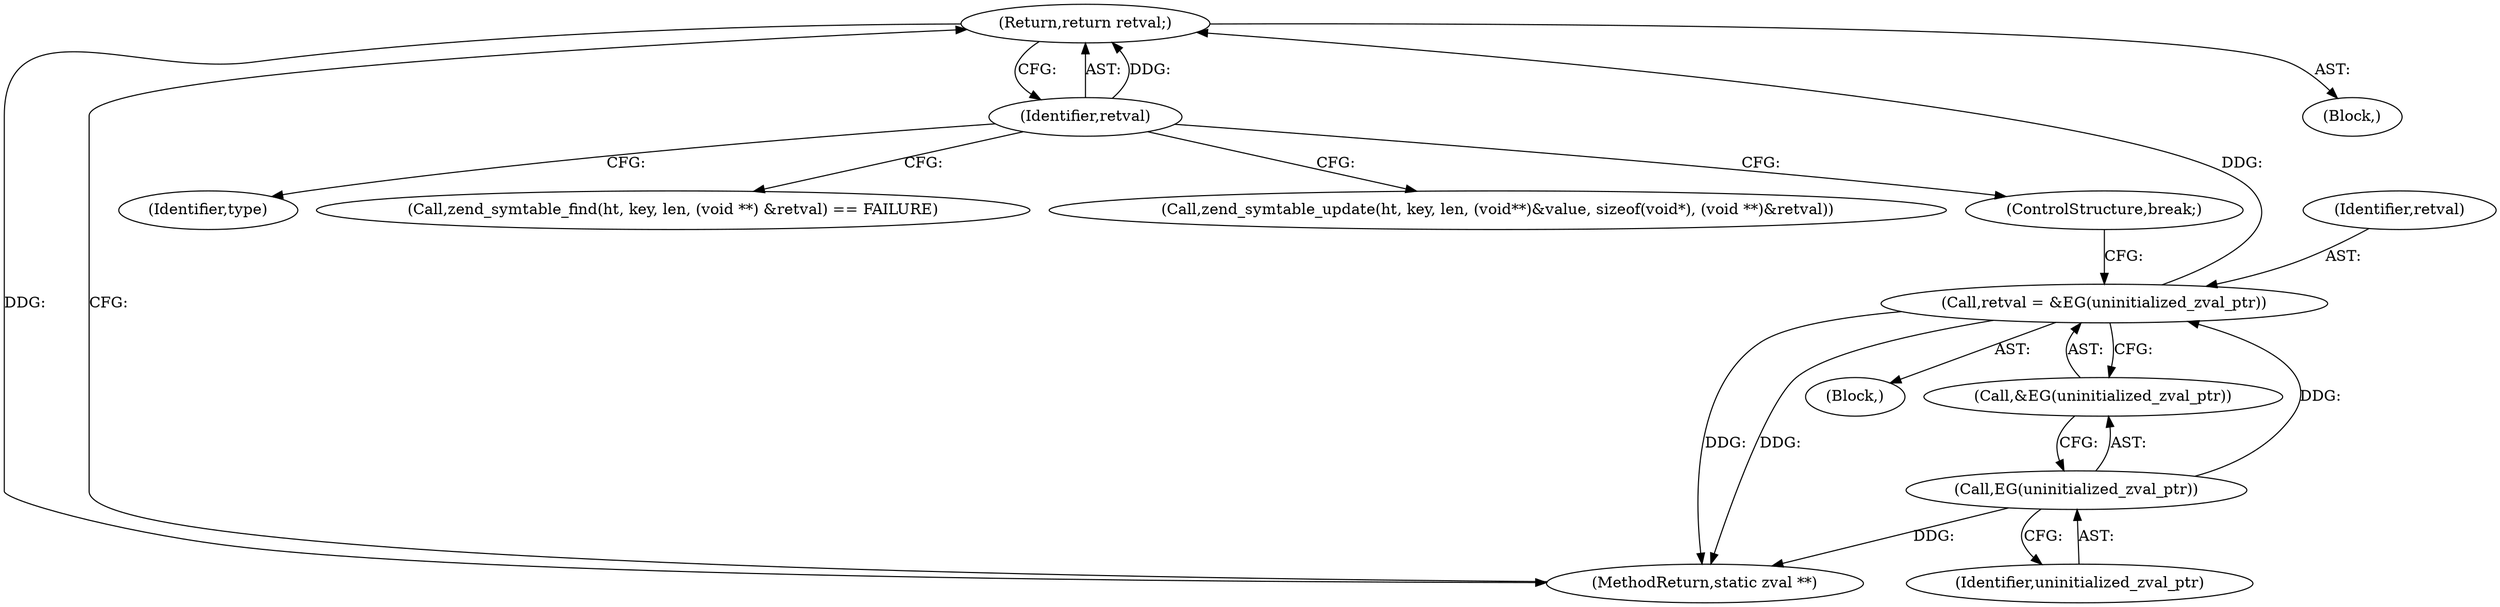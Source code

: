 digraph "0_php-src_ecb7f58a069be0dec4a6131b6351a761f808f22e?w=1_0@pointer" {
"1000210" [label="(Return,return retval;)"];
"1000211" [label="(Identifier,retval)"];
"1000180" [label="(Call,retval = &EG(uninitialized_zval_ptr))"];
"1000183" [label="(Call,EG(uninitialized_zval_ptr))"];
"1000210" [label="(Return,return retval;)"];
"1000172" [label="(Block,)"];
"1000185" [label="(ControlStructure,break;)"];
"1000181" [label="(Identifier,retval)"];
"1000183" [label="(Call,EG(uninitialized_zval_ptr))"];
"1000180" [label="(Call,retval = &EG(uninitialized_zval_ptr))"];
"1000145" [label="(Block,)"];
"1000171" [label="(Identifier,type)"];
"1000184" [label="(Identifier,uninitialized_zval_ptr)"];
"1000321" [label="(MethodReturn,static zval **)"];
"1000211" [label="(Identifier,retval)"];
"1000159" [label="(Call,zend_symtable_find(ht, key, len, (void **) &retval) == FAILURE)"];
"1000196" [label="(Call,zend_symtable_update(ht, key, len, (void**)&value, sizeof(void*), (void **)&retval))"];
"1000182" [label="(Call,&EG(uninitialized_zval_ptr))"];
"1000210" -> "1000145"  [label="AST: "];
"1000210" -> "1000211"  [label="CFG: "];
"1000211" -> "1000210"  [label="AST: "];
"1000321" -> "1000210"  [label="CFG: "];
"1000210" -> "1000321"  [label="DDG: "];
"1000211" -> "1000210"  [label="DDG: "];
"1000180" -> "1000210"  [label="DDG: "];
"1000211" -> "1000171"  [label="CFG: "];
"1000211" -> "1000185"  [label="CFG: "];
"1000211" -> "1000196"  [label="CFG: "];
"1000211" -> "1000159"  [label="CFG: "];
"1000180" -> "1000172"  [label="AST: "];
"1000180" -> "1000182"  [label="CFG: "];
"1000181" -> "1000180"  [label="AST: "];
"1000182" -> "1000180"  [label="AST: "];
"1000185" -> "1000180"  [label="CFG: "];
"1000180" -> "1000321"  [label="DDG: "];
"1000180" -> "1000321"  [label="DDG: "];
"1000183" -> "1000180"  [label="DDG: "];
"1000183" -> "1000182"  [label="AST: "];
"1000183" -> "1000184"  [label="CFG: "];
"1000184" -> "1000183"  [label="AST: "];
"1000182" -> "1000183"  [label="CFG: "];
"1000183" -> "1000321"  [label="DDG: "];
}
